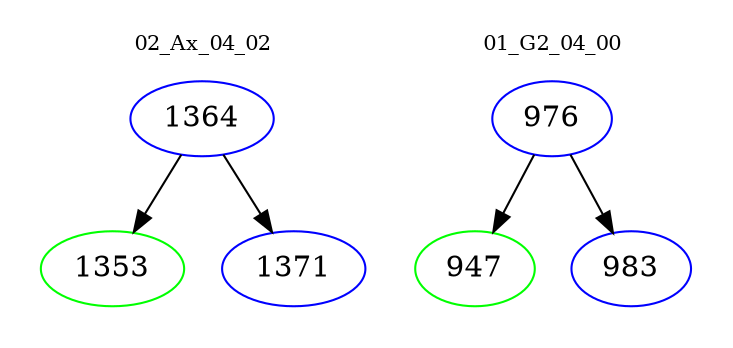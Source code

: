 digraph{
subgraph cluster_0 {
color = white
label = "02_Ax_04_02";
fontsize=10;
T0_1364 [label="1364", color="blue"]
T0_1364 -> T0_1353 [color="black"]
T0_1353 [label="1353", color="green"]
T0_1364 -> T0_1371 [color="black"]
T0_1371 [label="1371", color="blue"]
}
subgraph cluster_1 {
color = white
label = "01_G2_04_00";
fontsize=10;
T1_976 [label="976", color="blue"]
T1_976 -> T1_947 [color="black"]
T1_947 [label="947", color="green"]
T1_976 -> T1_983 [color="black"]
T1_983 [label="983", color="blue"]
}
}
